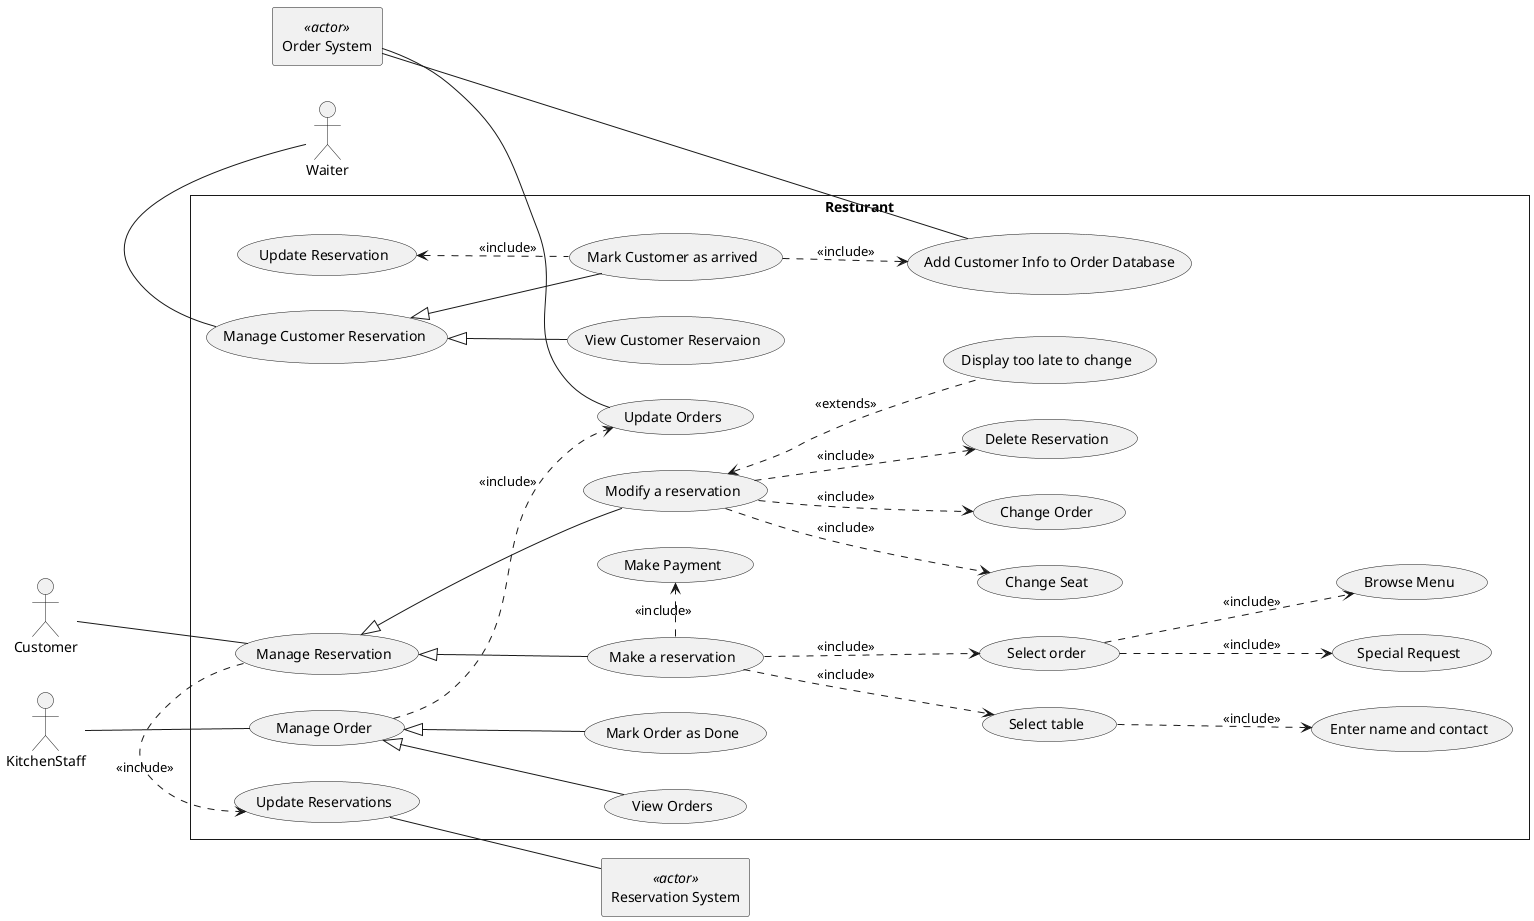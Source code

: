 @startuml usecase

Skinparam Style strictuml
left to right direction
Skinparam PackageStyle rectangle

actor Customer

actor KitchenStaff

rectangle "Order System" <<actor>> as os

actor Waiter

rectangle "Reservation System" <<actor>> as rs

rectangle Resturant{
   Customer -- (Manage Reservation)
   KitchenStaff -- (Manage Order)
   os -- (Update Orders)
   (Manage Reservation) <|-down- (Make a reservation)
   (Manage Reservation) <|-down- (Modify a reservation)
   (Manage Reservation) .> (Update Reservations) : <<include>>
   (Update Reservations) -- rs
   (Modify a reservation) .down.> (Change Seat) : <<include>>
   (Modify a reservation) .down.> (Change Order) : <<include>>
   (Modify a reservation) .down.> (Delete Reservation) : <<include>>
   (Modify a reservation) <.. (Display too late to change) : <<extends>>
   (Make a reservation) .down.> (Select table) : <<include>>
   (Select table) .down.> (Enter name and contact) : <<include>>
   (Make a reservation) .down.> (Select order) : <<include>>
   (Select order) .down.> (Browse Menu): <<include>>
   (Select order) .down.> (Special Request): <<include>>
   (Manage Order) <|-- (Mark Order as Done)
   (Manage Order) <|-- (View Orders)
   (Manage Order) .down.> (Update Orders): <<include>>
   (Make a reservation) .> (Make Payment) : <<include>>
   Waiter -left- (Manage Customer Reservation)
   (Manage Customer Reservation) <|-down- (View Customer Reservaion)
   (Manage Customer Reservation) <|-down- (Mark Customer as arrived)
   (Mark Customer as arrived) .down.> (Add Customer Info to Order Database) : <<include>>
   os -- (Add Customer Info to Order Database)
   (Mark Customer as arrived) .up.> (Update Reservation) : <<include>>

}

@enduml
